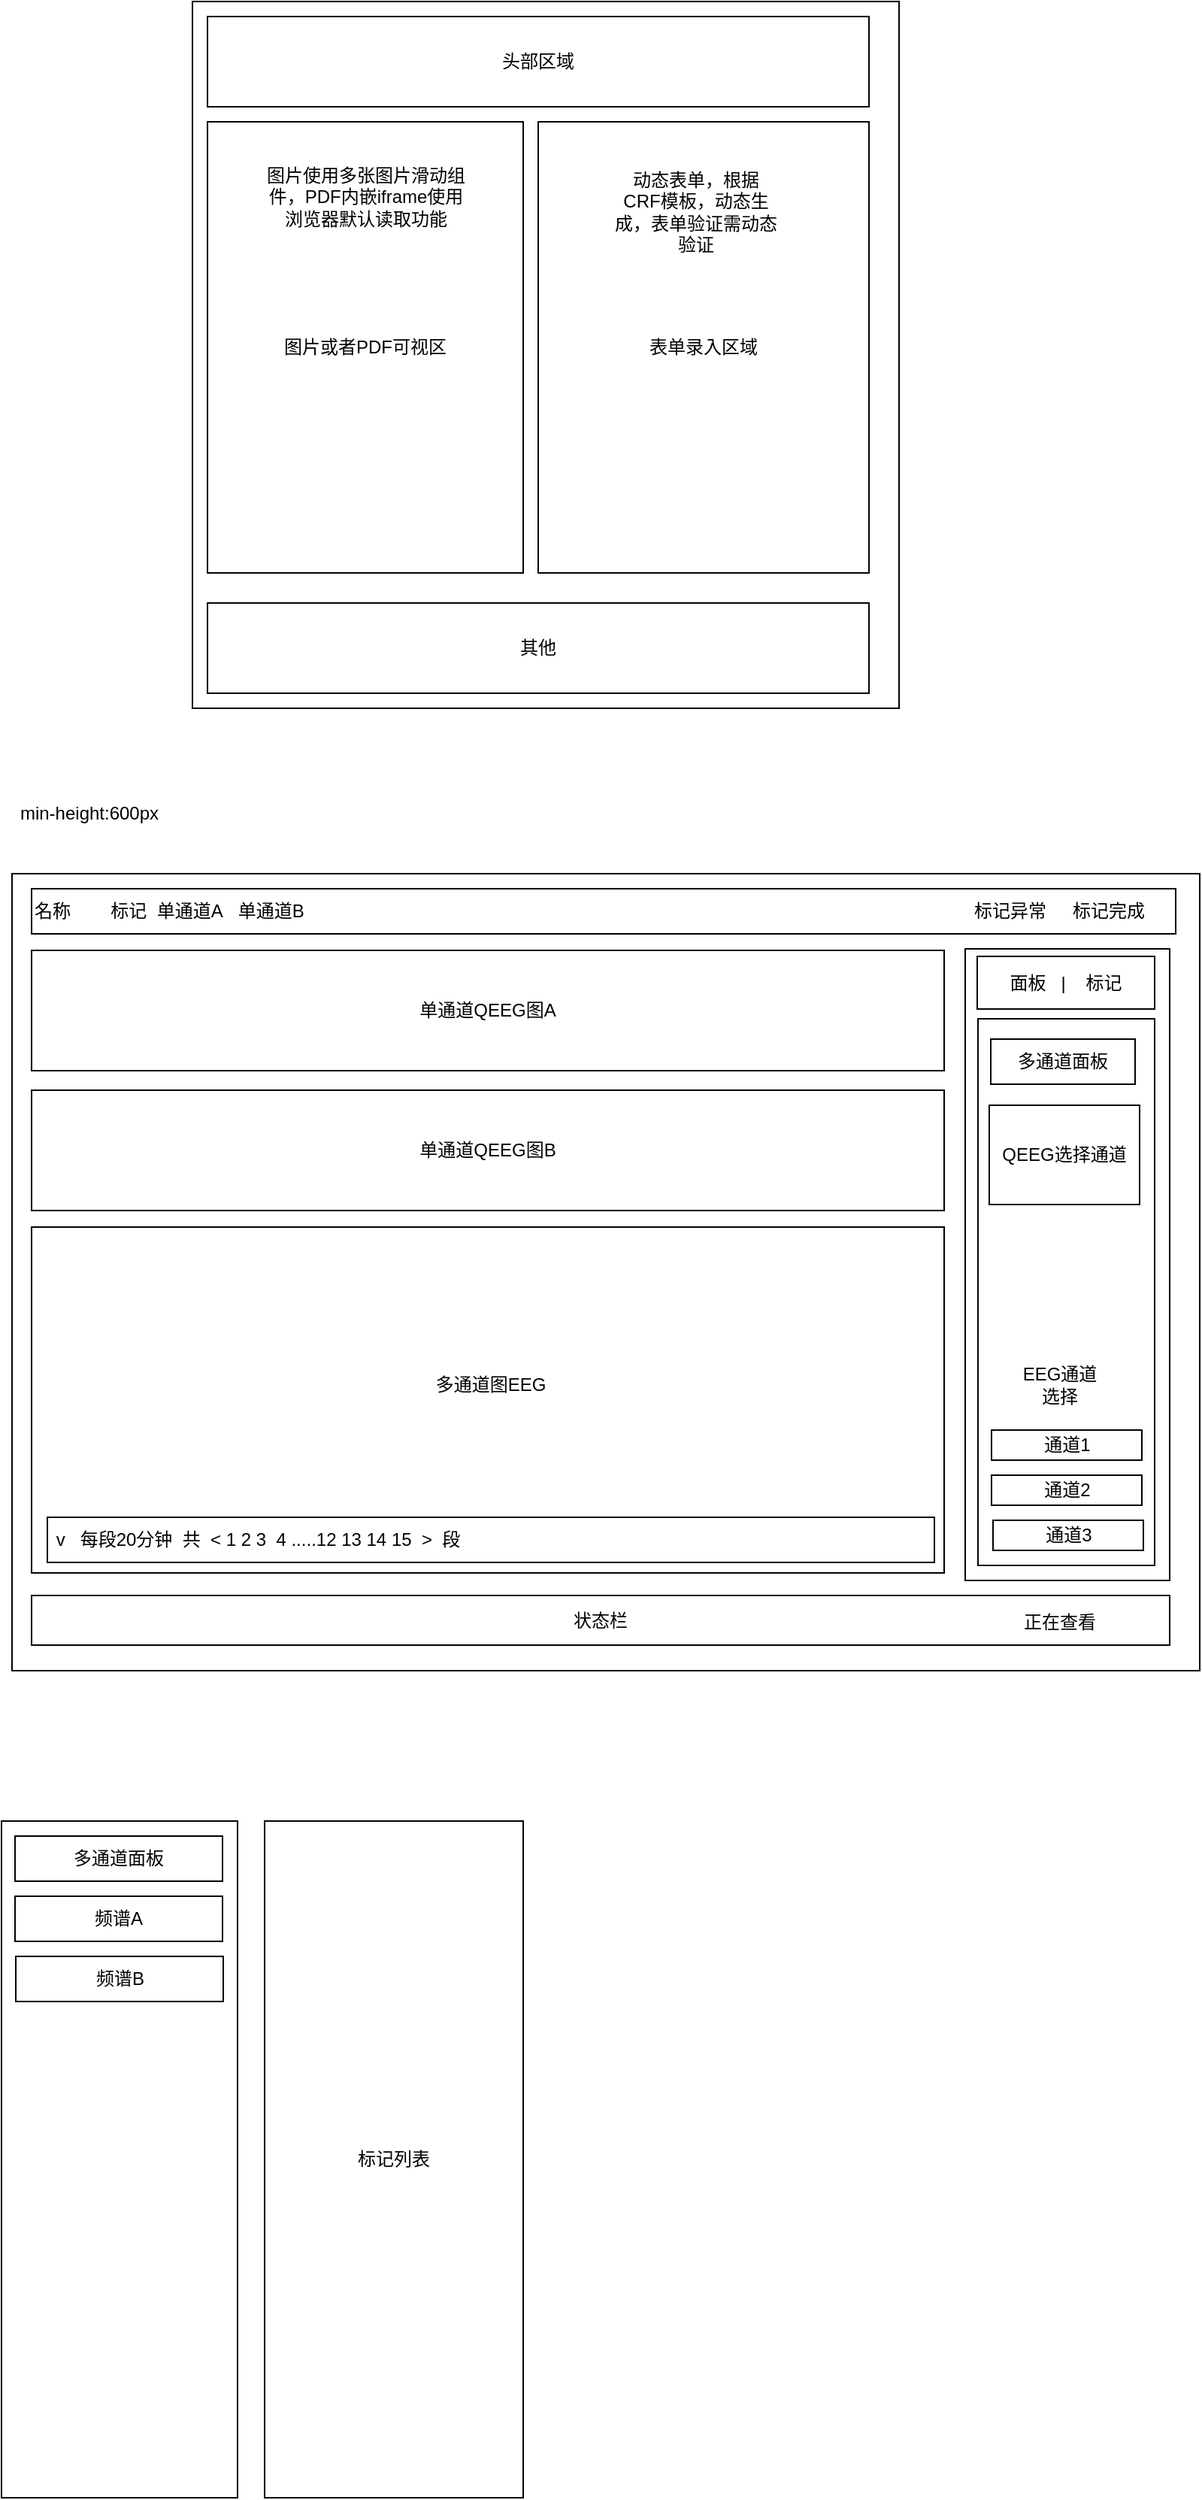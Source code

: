 <mxfile version="16.2.2" type="github">
  <diagram id="HXQpI8AFAVGygzaY-uvE" name="Page-1">
    <mxGraphModel dx="1422" dy="762" grid="1" gridSize="10" guides="1" tooltips="1" connect="1" arrows="1" fold="1" page="1" pageScale="1" pageWidth="827" pageHeight="1169" math="0" shadow="0">
      <root>
        <mxCell id="0" />
        <mxCell id="1" parent="0" />
        <mxCell id="dEXukqFfbBN_6zC94aLe-1" value="" style="whiteSpace=wrap;html=1;aspect=fixed;" parent="1" vertex="1">
          <mxGeometry x="140" y="10" width="470" height="470" as="geometry" />
        </mxCell>
        <mxCell id="dEXukqFfbBN_6zC94aLe-2" value="图片或者PDF可视区" style="rounded=0;whiteSpace=wrap;html=1;" parent="1" vertex="1">
          <mxGeometry x="150" y="90" width="210" height="300" as="geometry" />
        </mxCell>
        <mxCell id="dEXukqFfbBN_6zC94aLe-3" value="表单录入区域" style="rounded=0;whiteSpace=wrap;html=1;" parent="1" vertex="1">
          <mxGeometry x="370" y="90" width="220" height="300" as="geometry" />
        </mxCell>
        <mxCell id="dEXukqFfbBN_6zC94aLe-4" value="头部区域" style="rounded=0;whiteSpace=wrap;html=1;" parent="1" vertex="1">
          <mxGeometry x="150" y="20" width="440" height="60" as="geometry" />
        </mxCell>
        <mxCell id="dEXukqFfbBN_6zC94aLe-5" value="其他" style="rounded=0;whiteSpace=wrap;html=1;" parent="1" vertex="1">
          <mxGeometry x="150" y="410" width="440" height="60" as="geometry" />
        </mxCell>
        <mxCell id="dEXukqFfbBN_6zC94aLe-6" value="图片使用多张图片滑动组件，PDF内嵌iframe使用浏览器默认读取功能" style="text;html=1;strokeColor=none;fillColor=none;align=center;verticalAlign=middle;whiteSpace=wrap;rounded=0;" parent="1" vertex="1">
          <mxGeometry x="184.5" y="110" width="141" height="60" as="geometry" />
        </mxCell>
        <mxCell id="dEXukqFfbBN_6zC94aLe-7" value="动态表单，根据CRF模板，动态生成，表单验证需动态验证" style="text;html=1;strokeColor=none;fillColor=none;align=center;verticalAlign=middle;whiteSpace=wrap;rounded=0;" parent="1" vertex="1">
          <mxGeometry x="420" y="120" width="110" height="60" as="geometry" />
        </mxCell>
        <mxCell id="dEXukqFfbBN_6zC94aLe-10" value="" style="rounded=0;whiteSpace=wrap;html=1;" parent="1" vertex="1">
          <mxGeometry x="20" y="590" width="790" height="530" as="geometry" />
        </mxCell>
        <mxCell id="dEXukqFfbBN_6zC94aLe-11" value="" style="rounded=0;whiteSpace=wrap;html=1;" parent="1" vertex="1">
          <mxGeometry x="33" y="825" width="607" height="230" as="geometry" />
        </mxCell>
        <mxCell id="dEXukqFfbBN_6zC94aLe-12" value="多通道图EEG" style="text;html=1;strokeColor=none;fillColor=none;align=center;verticalAlign=middle;whiteSpace=wrap;rounded=0;" parent="1" vertex="1">
          <mxGeometry x="250" y="920" width="177" height="20" as="geometry" />
        </mxCell>
        <mxCell id="dEXukqFfbBN_6zC94aLe-15" value="单通道QEEG图A" style="rounded=0;whiteSpace=wrap;html=1;" parent="1" vertex="1">
          <mxGeometry x="33" y="641" width="607" height="80" as="geometry" />
        </mxCell>
        <mxCell id="dEXukqFfbBN_6zC94aLe-21" value="名称&amp;nbsp; &amp;nbsp; &amp;nbsp; &amp;nbsp; 标记&amp;nbsp; 单通道A&amp;nbsp; &amp;nbsp;单通道B&amp;nbsp;&amp;nbsp;" style="rounded=0;whiteSpace=wrap;html=1;align=left;" parent="1" vertex="1">
          <mxGeometry x="33" y="600" width="761" height="30" as="geometry" />
        </mxCell>
        <mxCell id="VoeNjybom4H6XY1b6rgb-1" value="状态栏" style="rounded=0;whiteSpace=wrap;html=1;" parent="1" vertex="1">
          <mxGeometry x="33" y="1070" width="757" height="33" as="geometry" />
        </mxCell>
        <mxCell id="VoeNjybom4H6XY1b6rgb-2" value="" style="rounded=0;whiteSpace=wrap;html=1;" parent="1" vertex="1">
          <mxGeometry x="654" y="640" width="136" height="420" as="geometry" />
        </mxCell>
        <mxCell id="VoeNjybom4H6XY1b6rgb-3" value="min-height:600px" style="text;html=1;strokeColor=none;fillColor=none;align=center;verticalAlign=middle;whiteSpace=wrap;rounded=0;" parent="1" vertex="1">
          <mxGeometry x="13" y="530" width="117" height="40" as="geometry" />
        </mxCell>
        <mxCell id="VoeNjybom4H6XY1b6rgb-5" value="面板&amp;nbsp; &amp;nbsp;|&amp;nbsp; &amp;nbsp; 标记" style="rounded=0;whiteSpace=wrap;html=1;" parent="1" vertex="1">
          <mxGeometry x="662" y="645" width="118" height="35" as="geometry" />
        </mxCell>
        <mxCell id="VoeNjybom4H6XY1b6rgb-6" value="" style="rounded=0;whiteSpace=wrap;html=1;" parent="1" vertex="1">
          <mxGeometry x="662.5" y="686.5" width="117.5" height="363.5" as="geometry" />
        </mxCell>
        <mxCell id="VoeNjybom4H6XY1b6rgb-8" value="" style="rounded=0;whiteSpace=wrap;html=1;" parent="1" vertex="1">
          <mxGeometry x="13" y="1220" width="157" height="450" as="geometry" />
        </mxCell>
        <mxCell id="VoeNjybom4H6XY1b6rgb-9" value="多通道面板" style="rounded=0;whiteSpace=wrap;html=1;" parent="1" vertex="1">
          <mxGeometry x="22" y="1230" width="138" height="30" as="geometry" />
        </mxCell>
        <mxCell id="VoeNjybom4H6XY1b6rgb-10" value="频谱A" style="rounded=0;whiteSpace=wrap;html=1;" parent="1" vertex="1">
          <mxGeometry x="22" y="1270" width="138" height="30" as="geometry" />
        </mxCell>
        <mxCell id="VoeNjybom4H6XY1b6rgb-11" value="频谱B" style="rounded=0;whiteSpace=wrap;html=1;" parent="1" vertex="1">
          <mxGeometry x="22.5" y="1310" width="138" height="30" as="geometry" />
        </mxCell>
        <mxCell id="VoeNjybom4H6XY1b6rgb-12" value="标记列表" style="rounded=0;whiteSpace=wrap;html=1;" parent="1" vertex="1">
          <mxGeometry x="188" y="1220" width="172" height="450" as="geometry" />
        </mxCell>
        <mxCell id="VoeNjybom4H6XY1b6rgb-13" value="单通道QEEG图B" style="rounded=0;whiteSpace=wrap;html=1;" parent="1" vertex="1">
          <mxGeometry x="33" y="734" width="607" height="80" as="geometry" />
        </mxCell>
        <mxCell id="VoeNjybom4H6XY1b6rgb-14" value="通道1" style="rounded=0;whiteSpace=wrap;html=1;" parent="1" vertex="1">
          <mxGeometry x="671.5" y="960" width="100" height="20" as="geometry" />
        </mxCell>
        <mxCell id="VoeNjybom4H6XY1b6rgb-15" value="通道2" style="rounded=0;whiteSpace=wrap;html=1;" parent="1" vertex="1">
          <mxGeometry x="671.5" y="990" width="100" height="20" as="geometry" />
        </mxCell>
        <mxCell id="VoeNjybom4H6XY1b6rgb-16" value="多通道面板" style="rounded=0;whiteSpace=wrap;html=1;" parent="1" vertex="1">
          <mxGeometry x="671" y="700" width="96" height="30" as="geometry" />
        </mxCell>
        <mxCell id="VoeNjybom4H6XY1b6rgb-17" value="通道3" style="rounded=0;whiteSpace=wrap;html=1;" parent="1" vertex="1">
          <mxGeometry x="672.5" y="1020" width="100" height="20" as="geometry" />
        </mxCell>
        <mxCell id="XXj9VBkdvwOhZQNCGIxi-1" value="&amp;nbsp;v&amp;nbsp; &amp;nbsp;每段20分钟&amp;nbsp; 共&amp;nbsp; &amp;lt; 1 2 3&amp;nbsp; 4 .....12 13 14 15&amp;nbsp; &amp;gt;&amp;nbsp; 段" style="rounded=0;whiteSpace=wrap;html=1;align=left;" vertex="1" parent="1">
          <mxGeometry x="43.5" y="1018" width="590" height="30" as="geometry" />
        </mxCell>
        <mxCell id="XXj9VBkdvwOhZQNCGIxi-2" value="正在查看" style="text;html=1;strokeColor=none;fillColor=none;align=center;verticalAlign=middle;whiteSpace=wrap;rounded=0;" vertex="1" parent="1">
          <mxGeometry x="654" y="1078" width="126" height="20" as="geometry" />
        </mxCell>
        <mxCell id="XXj9VBkdvwOhZQNCGIxi-3" value="标记完成" style="text;html=1;strokeColor=none;fillColor=none;align=center;verticalAlign=middle;whiteSpace=wrap;rounded=0;" vertex="1" parent="1">
          <mxGeometry x="705" y="605" width="89" height="20" as="geometry" />
        </mxCell>
        <mxCell id="XXj9VBkdvwOhZQNCGIxi-5" value="标记异常" style="text;html=1;strokeColor=none;fillColor=none;align=center;verticalAlign=middle;whiteSpace=wrap;rounded=0;" vertex="1" parent="1">
          <mxGeometry x="654" y="605" width="60" height="20" as="geometry" />
        </mxCell>
        <mxCell id="XXj9VBkdvwOhZQNCGIxi-8" value="QEEG选择通道" style="rounded=0;whiteSpace=wrap;html=1;" vertex="1" parent="1">
          <mxGeometry x="670" y="744" width="100" height="66" as="geometry" />
        </mxCell>
        <mxCell id="XXj9VBkdvwOhZQNCGIxi-9" value="EEG通道选择" style="text;html=1;strokeColor=none;fillColor=none;align=center;verticalAlign=middle;whiteSpace=wrap;rounded=0;" vertex="1" parent="1">
          <mxGeometry x="687" y="915" width="60" height="30" as="geometry" />
        </mxCell>
      </root>
    </mxGraphModel>
  </diagram>
</mxfile>
